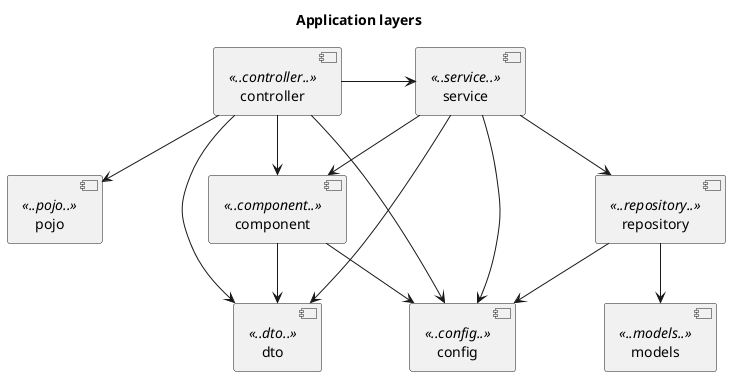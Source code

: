 @startuml

title Application layers

[controller] <<..controller..>> as controller
[component] <<..component..>> as component
[repository] <<..repository..>> as repository
[models] <<..models..>> as models
[dto] <<..dto..>> as dto
[pojo] <<..pojo..>> as pojo
[service] <<..service..>> as service
[config] <<..config..>> as config

' who can use configuration
controller --> config
component  --> config
repository --> config
service    --> config

' who can use pojo
controller --> pojo

' who can use dto
controller --> dto
service --> dto
component --> dto

' who can use models
repository --> models

' who can use repository
service    --> repository

' who can use component
controller --> component
service    --> component

' who can use service
controller -> service


@enduml